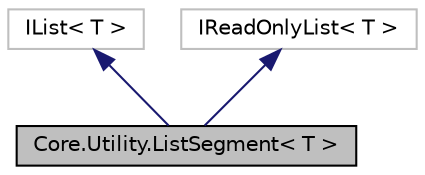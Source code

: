 digraph "Core.Utility.ListSegment&lt; T &gt;"
{
 // LATEX_PDF_SIZE
  edge [fontname="Helvetica",fontsize="10",labelfontname="Helvetica",labelfontsize="10"];
  node [fontname="Helvetica",fontsize="10",shape=record];
  Node1 [label="Core.Utility.ListSegment\< T \>",height=0.2,width=0.4,color="black", fillcolor="grey75", style="filled", fontcolor="black",tooltip="ArraySegmentのList版 リストの性質上、親リストが変更されるとセグメントの内容も変わるので注意 また、バージョン変更を監視しないため、イテレート時にコレクションを変更しないでください"];
  Node2 -> Node1 [dir="back",color="midnightblue",fontsize="10",style="solid",fontname="Helvetica"];
  Node2 [label="IList\< T \>",height=0.2,width=0.4,color="grey75", fillcolor="white", style="filled",tooltip=" "];
  Node3 -> Node1 [dir="back",color="midnightblue",fontsize="10",style="solid",fontname="Helvetica"];
  Node3 [label="IReadOnlyList\< T \>",height=0.2,width=0.4,color="grey75", fillcolor="white", style="filled",tooltip=" "];
}

